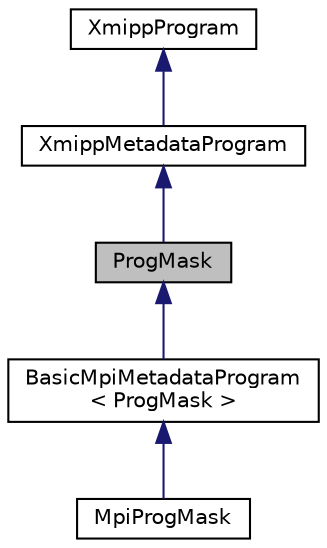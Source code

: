 digraph "ProgMask"
{
  edge [fontname="Helvetica",fontsize="10",labelfontname="Helvetica",labelfontsize="10"];
  node [fontname="Helvetica",fontsize="10",shape=record];
  Node0 [label="ProgMask",height=0.2,width=0.4,color="black", fillcolor="grey75", style="filled", fontcolor="black"];
  Node1 -> Node0 [dir="back",color="midnightblue",fontsize="10",style="solid",fontname="Helvetica"];
  Node1 [label="XmippMetadataProgram",height=0.2,width=0.4,color="black", fillcolor="white", style="filled",URL="$classXmippMetadataProgram.html"];
  Node2 -> Node1 [dir="back",color="midnightblue",fontsize="10",style="solid",fontname="Helvetica"];
  Node2 [label="XmippProgram",height=0.2,width=0.4,color="black", fillcolor="white", style="filled",URL="$classXmippProgram.html"];
  Node0 -> Node3 [dir="back",color="midnightblue",fontsize="10",style="solid",fontname="Helvetica"];
  Node3 [label="BasicMpiMetadataProgram\l\< ProgMask \>",height=0.2,width=0.4,color="black", fillcolor="white", style="filled",URL="$classBasicMpiMetadataProgram.html"];
  Node3 -> Node4 [dir="back",color="midnightblue",fontsize="10",style="solid",fontname="Helvetica"];
  Node4 [label="MpiProgMask",height=0.2,width=0.4,color="black", fillcolor="white", style="filled",URL="$classMpiProgMask.html"];
}
